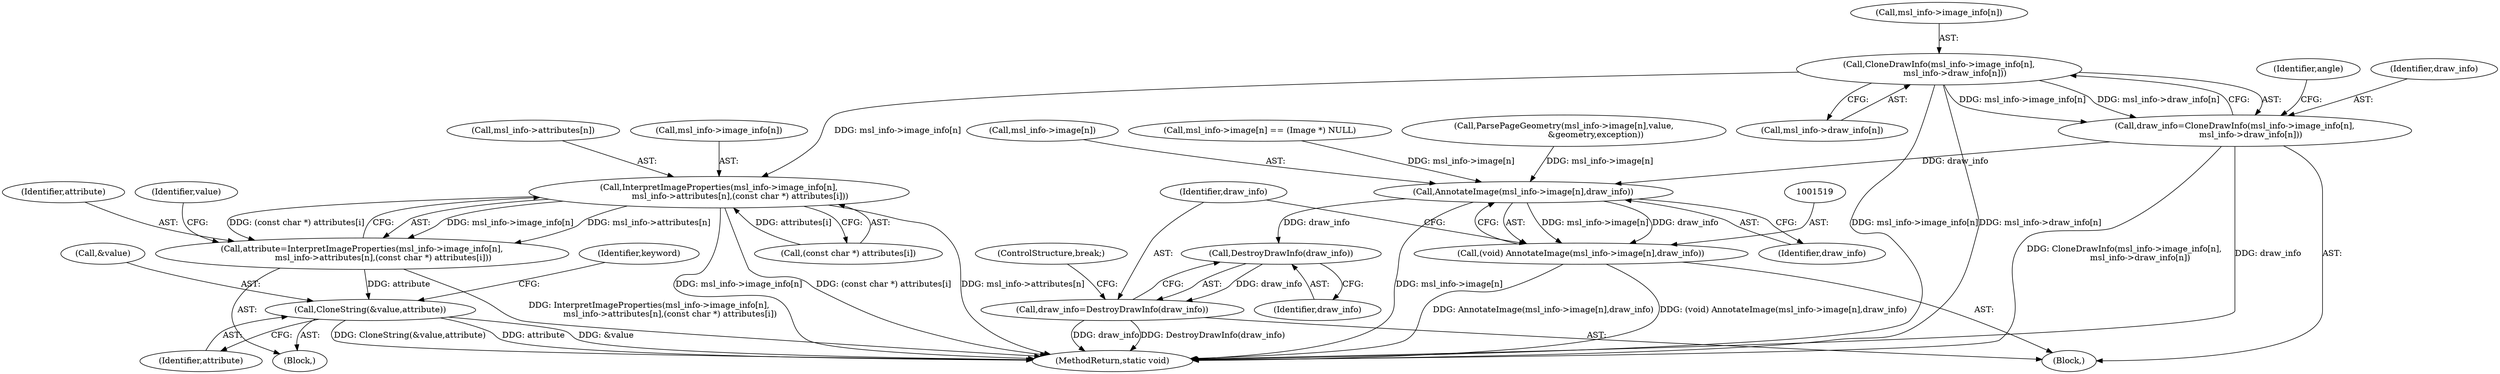 digraph "0_ImageMagick_56d6e20de489113617cbbddaf41e92600a34db22@array" {
"1000497" [label="(Call,CloneDrawInfo(msl_info->image_info[n],\n            msl_info->draw_info[n]))"];
"1000495" [label="(Call,draw_info=CloneDrawInfo(msl_info->image_info[n],\n            msl_info->draw_info[n]))"];
"1001520" [label="(Call,AnnotateImage(msl_info->image[n],draw_info))"];
"1001518" [label="(Call,(void) AnnotateImage(msl_info->image[n],draw_info))"];
"1001529" [label="(Call,DestroyDrawInfo(draw_info))"];
"1001527" [label="(Call,draw_info=DestroyDrawInfo(draw_info))"];
"1000549" [label="(Call,InterpretImageProperties(msl_info->image_info[n],\n                msl_info->attributes[n],(const char *) attributes[i]))"];
"1000547" [label="(Call,attribute=InterpretImageProperties(msl_info->image_info[n],\n                msl_info->attributes[n],(const char *) attributes[i]))"];
"1000565" [label="(Call,CloneString(&value,attribute))"];
"1000547" [label="(Call,attribute=InterpretImageProperties(msl_info->image_info[n],\n                msl_info->attributes[n],(const char *) attributes[i]))"];
"1000498" [label="(Call,msl_info->image_info[n])"];
"1000555" [label="(Call,msl_info->attributes[n])"];
"1001521" [label="(Call,msl_info->image[n])"];
"1000565" [label="(Call,CloneString(&value,attribute))"];
"1000509" [label="(Identifier,angle)"];
"1000478" [label="(Call,msl_info->image[n] == (Image *) NULL)"];
"1000496" [label="(Identifier,draw_info)"];
"1000495" [label="(Call,draw_info=CloneDrawInfo(msl_info->image_info[n],\n            msl_info->draw_info[n]))"];
"1001520" [label="(Call,AnnotateImage(msl_info->image[n],draw_info))"];
"1001528" [label="(Identifier,draw_info)"];
"1001527" [label="(Call,draw_info=DestroyDrawInfo(draw_info))"];
"1000566" [label="(Call,&value)"];
"1000550" [label="(Call,msl_info->image_info[n])"];
"1000503" [label="(Call,msl_info->draw_info[n])"];
"1000567" [label="(Identifier,value)"];
"1000571" [label="(Identifier,keyword)"];
"1000568" [label="(Identifier,attribute)"];
"1001529" [label="(Call,DestroyDrawInfo(draw_info))"];
"1000548" [label="(Identifier,attribute)"];
"1001518" [label="(Call,(void) AnnotateImage(msl_info->image[n],draw_info))"];
"1000560" [label="(Call,(const char *) attributes[i])"];
"1000538" [label="(Block,)"];
"1000497" [label="(Call,CloneDrawInfo(msl_info->image_info[n],\n            msl_info->draw_info[n]))"];
"1001530" [label="(Identifier,draw_info)"];
"1019610" [label="(MethodReturn,static void)"];
"1001531" [label="(ControlStructure,break;)"];
"1000862" [label="(Call,ParsePageGeometry(msl_info->image[n],value,\n                        &geometry,exception))"];
"1000549" [label="(Call,InterpretImageProperties(msl_info->image_info[n],\n                msl_info->attributes[n],(const char *) attributes[i]))"];
"1001526" [label="(Identifier,draw_info)"];
"1000475" [label="(Block,)"];
"1000497" -> "1000495"  [label="AST: "];
"1000497" -> "1000503"  [label="CFG: "];
"1000498" -> "1000497"  [label="AST: "];
"1000503" -> "1000497"  [label="AST: "];
"1000495" -> "1000497"  [label="CFG: "];
"1000497" -> "1019610"  [label="DDG: msl_info->image_info[n]"];
"1000497" -> "1019610"  [label="DDG: msl_info->draw_info[n]"];
"1000497" -> "1000495"  [label="DDG: msl_info->image_info[n]"];
"1000497" -> "1000495"  [label="DDG: msl_info->draw_info[n]"];
"1000497" -> "1000549"  [label="DDG: msl_info->image_info[n]"];
"1000495" -> "1000475"  [label="AST: "];
"1000496" -> "1000495"  [label="AST: "];
"1000509" -> "1000495"  [label="CFG: "];
"1000495" -> "1019610"  [label="DDG: draw_info"];
"1000495" -> "1019610"  [label="DDG: CloneDrawInfo(msl_info->image_info[n],\n            msl_info->draw_info[n])"];
"1000495" -> "1001520"  [label="DDG: draw_info"];
"1001520" -> "1001518"  [label="AST: "];
"1001520" -> "1001526"  [label="CFG: "];
"1001521" -> "1001520"  [label="AST: "];
"1001526" -> "1001520"  [label="AST: "];
"1001518" -> "1001520"  [label="CFG: "];
"1001520" -> "1019610"  [label="DDG: msl_info->image[n]"];
"1001520" -> "1001518"  [label="DDG: msl_info->image[n]"];
"1001520" -> "1001518"  [label="DDG: draw_info"];
"1000478" -> "1001520"  [label="DDG: msl_info->image[n]"];
"1000862" -> "1001520"  [label="DDG: msl_info->image[n]"];
"1001520" -> "1001529"  [label="DDG: draw_info"];
"1001518" -> "1000475"  [label="AST: "];
"1001519" -> "1001518"  [label="AST: "];
"1001528" -> "1001518"  [label="CFG: "];
"1001518" -> "1019610"  [label="DDG: AnnotateImage(msl_info->image[n],draw_info)"];
"1001518" -> "1019610"  [label="DDG: (void) AnnotateImage(msl_info->image[n],draw_info)"];
"1001529" -> "1001527"  [label="AST: "];
"1001529" -> "1001530"  [label="CFG: "];
"1001530" -> "1001529"  [label="AST: "];
"1001527" -> "1001529"  [label="CFG: "];
"1001529" -> "1001527"  [label="DDG: draw_info"];
"1001527" -> "1000475"  [label="AST: "];
"1001528" -> "1001527"  [label="AST: "];
"1001531" -> "1001527"  [label="CFG: "];
"1001527" -> "1019610"  [label="DDG: draw_info"];
"1001527" -> "1019610"  [label="DDG: DestroyDrawInfo(draw_info)"];
"1000549" -> "1000547"  [label="AST: "];
"1000549" -> "1000560"  [label="CFG: "];
"1000550" -> "1000549"  [label="AST: "];
"1000555" -> "1000549"  [label="AST: "];
"1000560" -> "1000549"  [label="AST: "];
"1000547" -> "1000549"  [label="CFG: "];
"1000549" -> "1019610"  [label="DDG: msl_info->image_info[n]"];
"1000549" -> "1019610"  [label="DDG: (const char *) attributes[i]"];
"1000549" -> "1019610"  [label="DDG: msl_info->attributes[n]"];
"1000549" -> "1000547"  [label="DDG: msl_info->image_info[n]"];
"1000549" -> "1000547"  [label="DDG: msl_info->attributes[n]"];
"1000549" -> "1000547"  [label="DDG: (const char *) attributes[i]"];
"1000560" -> "1000549"  [label="DDG: attributes[i]"];
"1000547" -> "1000538"  [label="AST: "];
"1000548" -> "1000547"  [label="AST: "];
"1000567" -> "1000547"  [label="CFG: "];
"1000547" -> "1019610"  [label="DDG: InterpretImageProperties(msl_info->image_info[n],\n                msl_info->attributes[n],(const char *) attributes[i])"];
"1000547" -> "1000565"  [label="DDG: attribute"];
"1000565" -> "1000538"  [label="AST: "];
"1000565" -> "1000568"  [label="CFG: "];
"1000566" -> "1000565"  [label="AST: "];
"1000568" -> "1000565"  [label="AST: "];
"1000571" -> "1000565"  [label="CFG: "];
"1000565" -> "1019610"  [label="DDG: attribute"];
"1000565" -> "1019610"  [label="DDG: &value"];
"1000565" -> "1019610"  [label="DDG: CloneString(&value,attribute)"];
}
